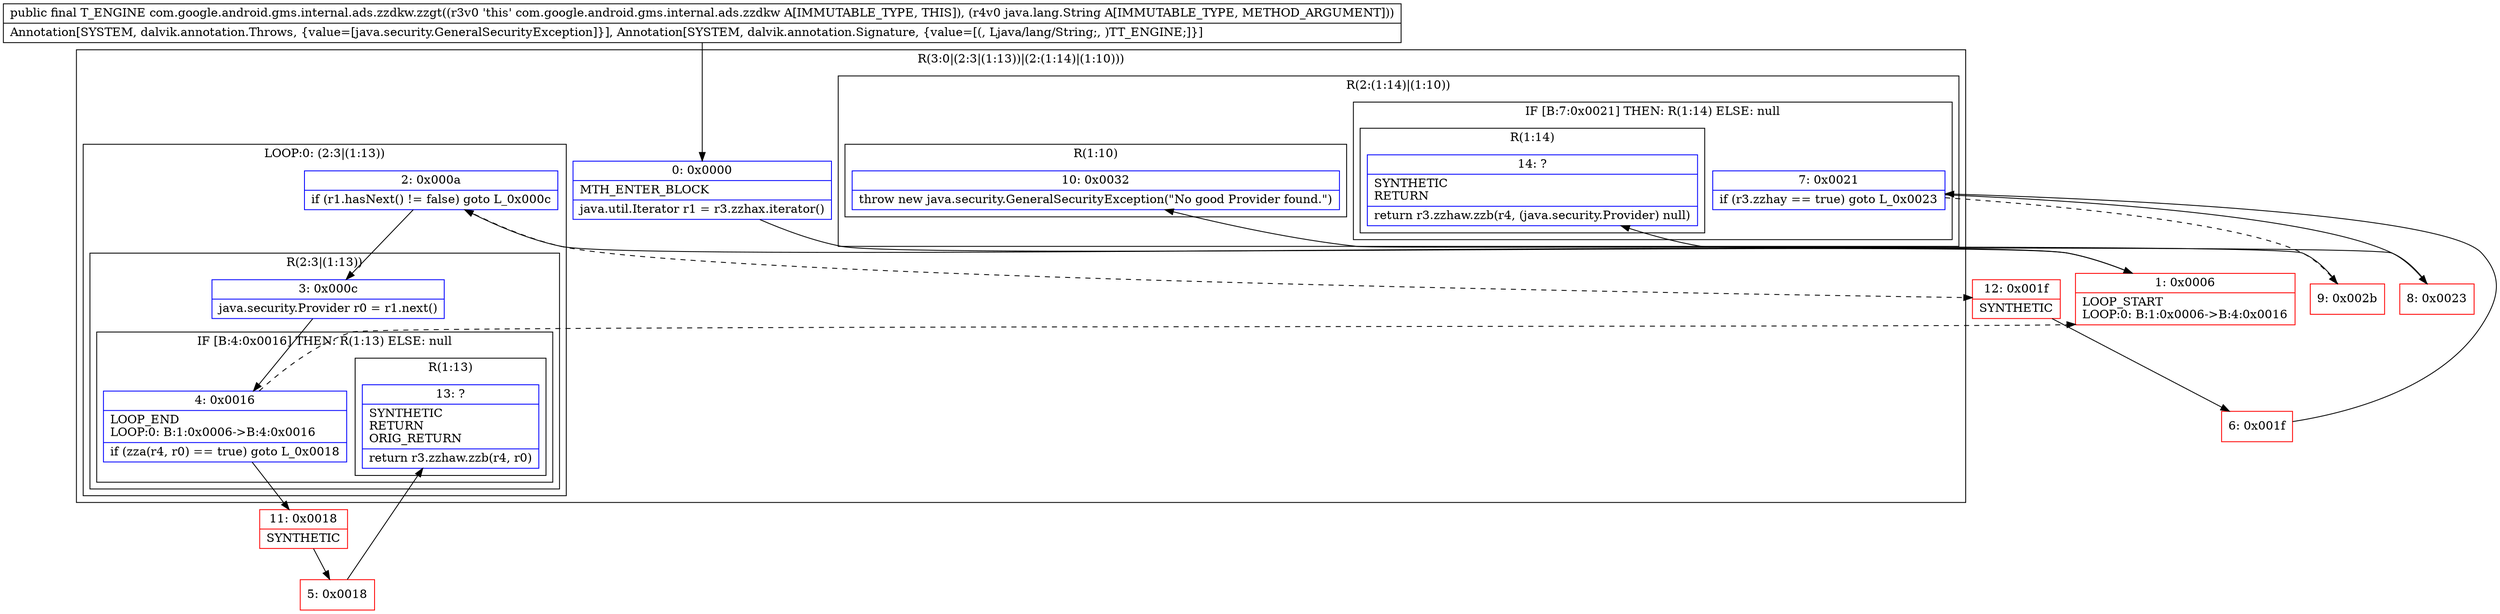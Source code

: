 digraph "CFG forcom.google.android.gms.internal.ads.zzdkw.zzgt(Ljava\/lang\/String;)Ljava\/lang\/Object;" {
subgraph cluster_Region_615705372 {
label = "R(3:0|(2:3|(1:13))|(2:(1:14)|(1:10)))";
node [shape=record,color=blue];
Node_0 [shape=record,label="{0\:\ 0x0000|MTH_ENTER_BLOCK\l|java.util.Iterator r1 = r3.zzhax.iterator()\l}"];
subgraph cluster_LoopRegion_1368395911 {
label = "LOOP:0: (2:3|(1:13))";
node [shape=record,color=blue];
Node_2 [shape=record,label="{2\:\ 0x000a|if (r1.hasNext() != false) goto L_0x000c\l}"];
subgraph cluster_Region_2136685619 {
label = "R(2:3|(1:13))";
node [shape=record,color=blue];
Node_3 [shape=record,label="{3\:\ 0x000c|java.security.Provider r0 = r1.next()\l}"];
subgraph cluster_IfRegion_1120950266 {
label = "IF [B:4:0x0016] THEN: R(1:13) ELSE: null";
node [shape=record,color=blue];
Node_4 [shape=record,label="{4\:\ 0x0016|LOOP_END\lLOOP:0: B:1:0x0006\-\>B:4:0x0016\l|if (zza(r4, r0) == true) goto L_0x0018\l}"];
subgraph cluster_Region_1896464055 {
label = "R(1:13)";
node [shape=record,color=blue];
Node_13 [shape=record,label="{13\:\ ?|SYNTHETIC\lRETURN\lORIG_RETURN\l|return r3.zzhaw.zzb(r4, r0)\l}"];
}
}
}
}
subgraph cluster_Region_541887545 {
label = "R(2:(1:14)|(1:10))";
node [shape=record,color=blue];
subgraph cluster_IfRegion_105944743 {
label = "IF [B:7:0x0021] THEN: R(1:14) ELSE: null";
node [shape=record,color=blue];
Node_7 [shape=record,label="{7\:\ 0x0021|if (r3.zzhay == true) goto L_0x0023\l}"];
subgraph cluster_Region_1191144976 {
label = "R(1:14)";
node [shape=record,color=blue];
Node_14 [shape=record,label="{14\:\ ?|SYNTHETIC\lRETURN\l|return r3.zzhaw.zzb(r4, (java.security.Provider) null)\l}"];
}
}
subgraph cluster_Region_2050989182 {
label = "R(1:10)";
node [shape=record,color=blue];
Node_10 [shape=record,label="{10\:\ 0x0032|throw new java.security.GeneralSecurityException(\"No good Provider found.\")\l}"];
}
}
}
Node_1 [shape=record,color=red,label="{1\:\ 0x0006|LOOP_START\lLOOP:0: B:1:0x0006\-\>B:4:0x0016\l}"];
Node_5 [shape=record,color=red,label="{5\:\ 0x0018}"];
Node_6 [shape=record,color=red,label="{6\:\ 0x001f}"];
Node_8 [shape=record,color=red,label="{8\:\ 0x0023}"];
Node_9 [shape=record,color=red,label="{9\:\ 0x002b}"];
Node_11 [shape=record,color=red,label="{11\:\ 0x0018|SYNTHETIC\l}"];
Node_12 [shape=record,color=red,label="{12\:\ 0x001f|SYNTHETIC\l}"];
MethodNode[shape=record,label="{public final T_ENGINE com.google.android.gms.internal.ads.zzdkw.zzgt((r3v0 'this' com.google.android.gms.internal.ads.zzdkw A[IMMUTABLE_TYPE, THIS]), (r4v0 java.lang.String A[IMMUTABLE_TYPE, METHOD_ARGUMENT]))  | Annotation[SYSTEM, dalvik.annotation.Throws, \{value=[java.security.GeneralSecurityException]\}], Annotation[SYSTEM, dalvik.annotation.Signature, \{value=[(, Ljava\/lang\/String;, )TT_ENGINE;]\}]\l}"];
MethodNode -> Node_0;
Node_0 -> Node_1;
Node_2 -> Node_3;
Node_2 -> Node_12[style=dashed];
Node_3 -> Node_4;
Node_4 -> Node_1[style=dashed];
Node_4 -> Node_11;
Node_7 -> Node_8;
Node_7 -> Node_9[style=dashed];
Node_1 -> Node_2;
Node_5 -> Node_13;
Node_6 -> Node_7;
Node_8 -> Node_14;
Node_9 -> Node_10;
Node_11 -> Node_5;
Node_12 -> Node_6;
}

